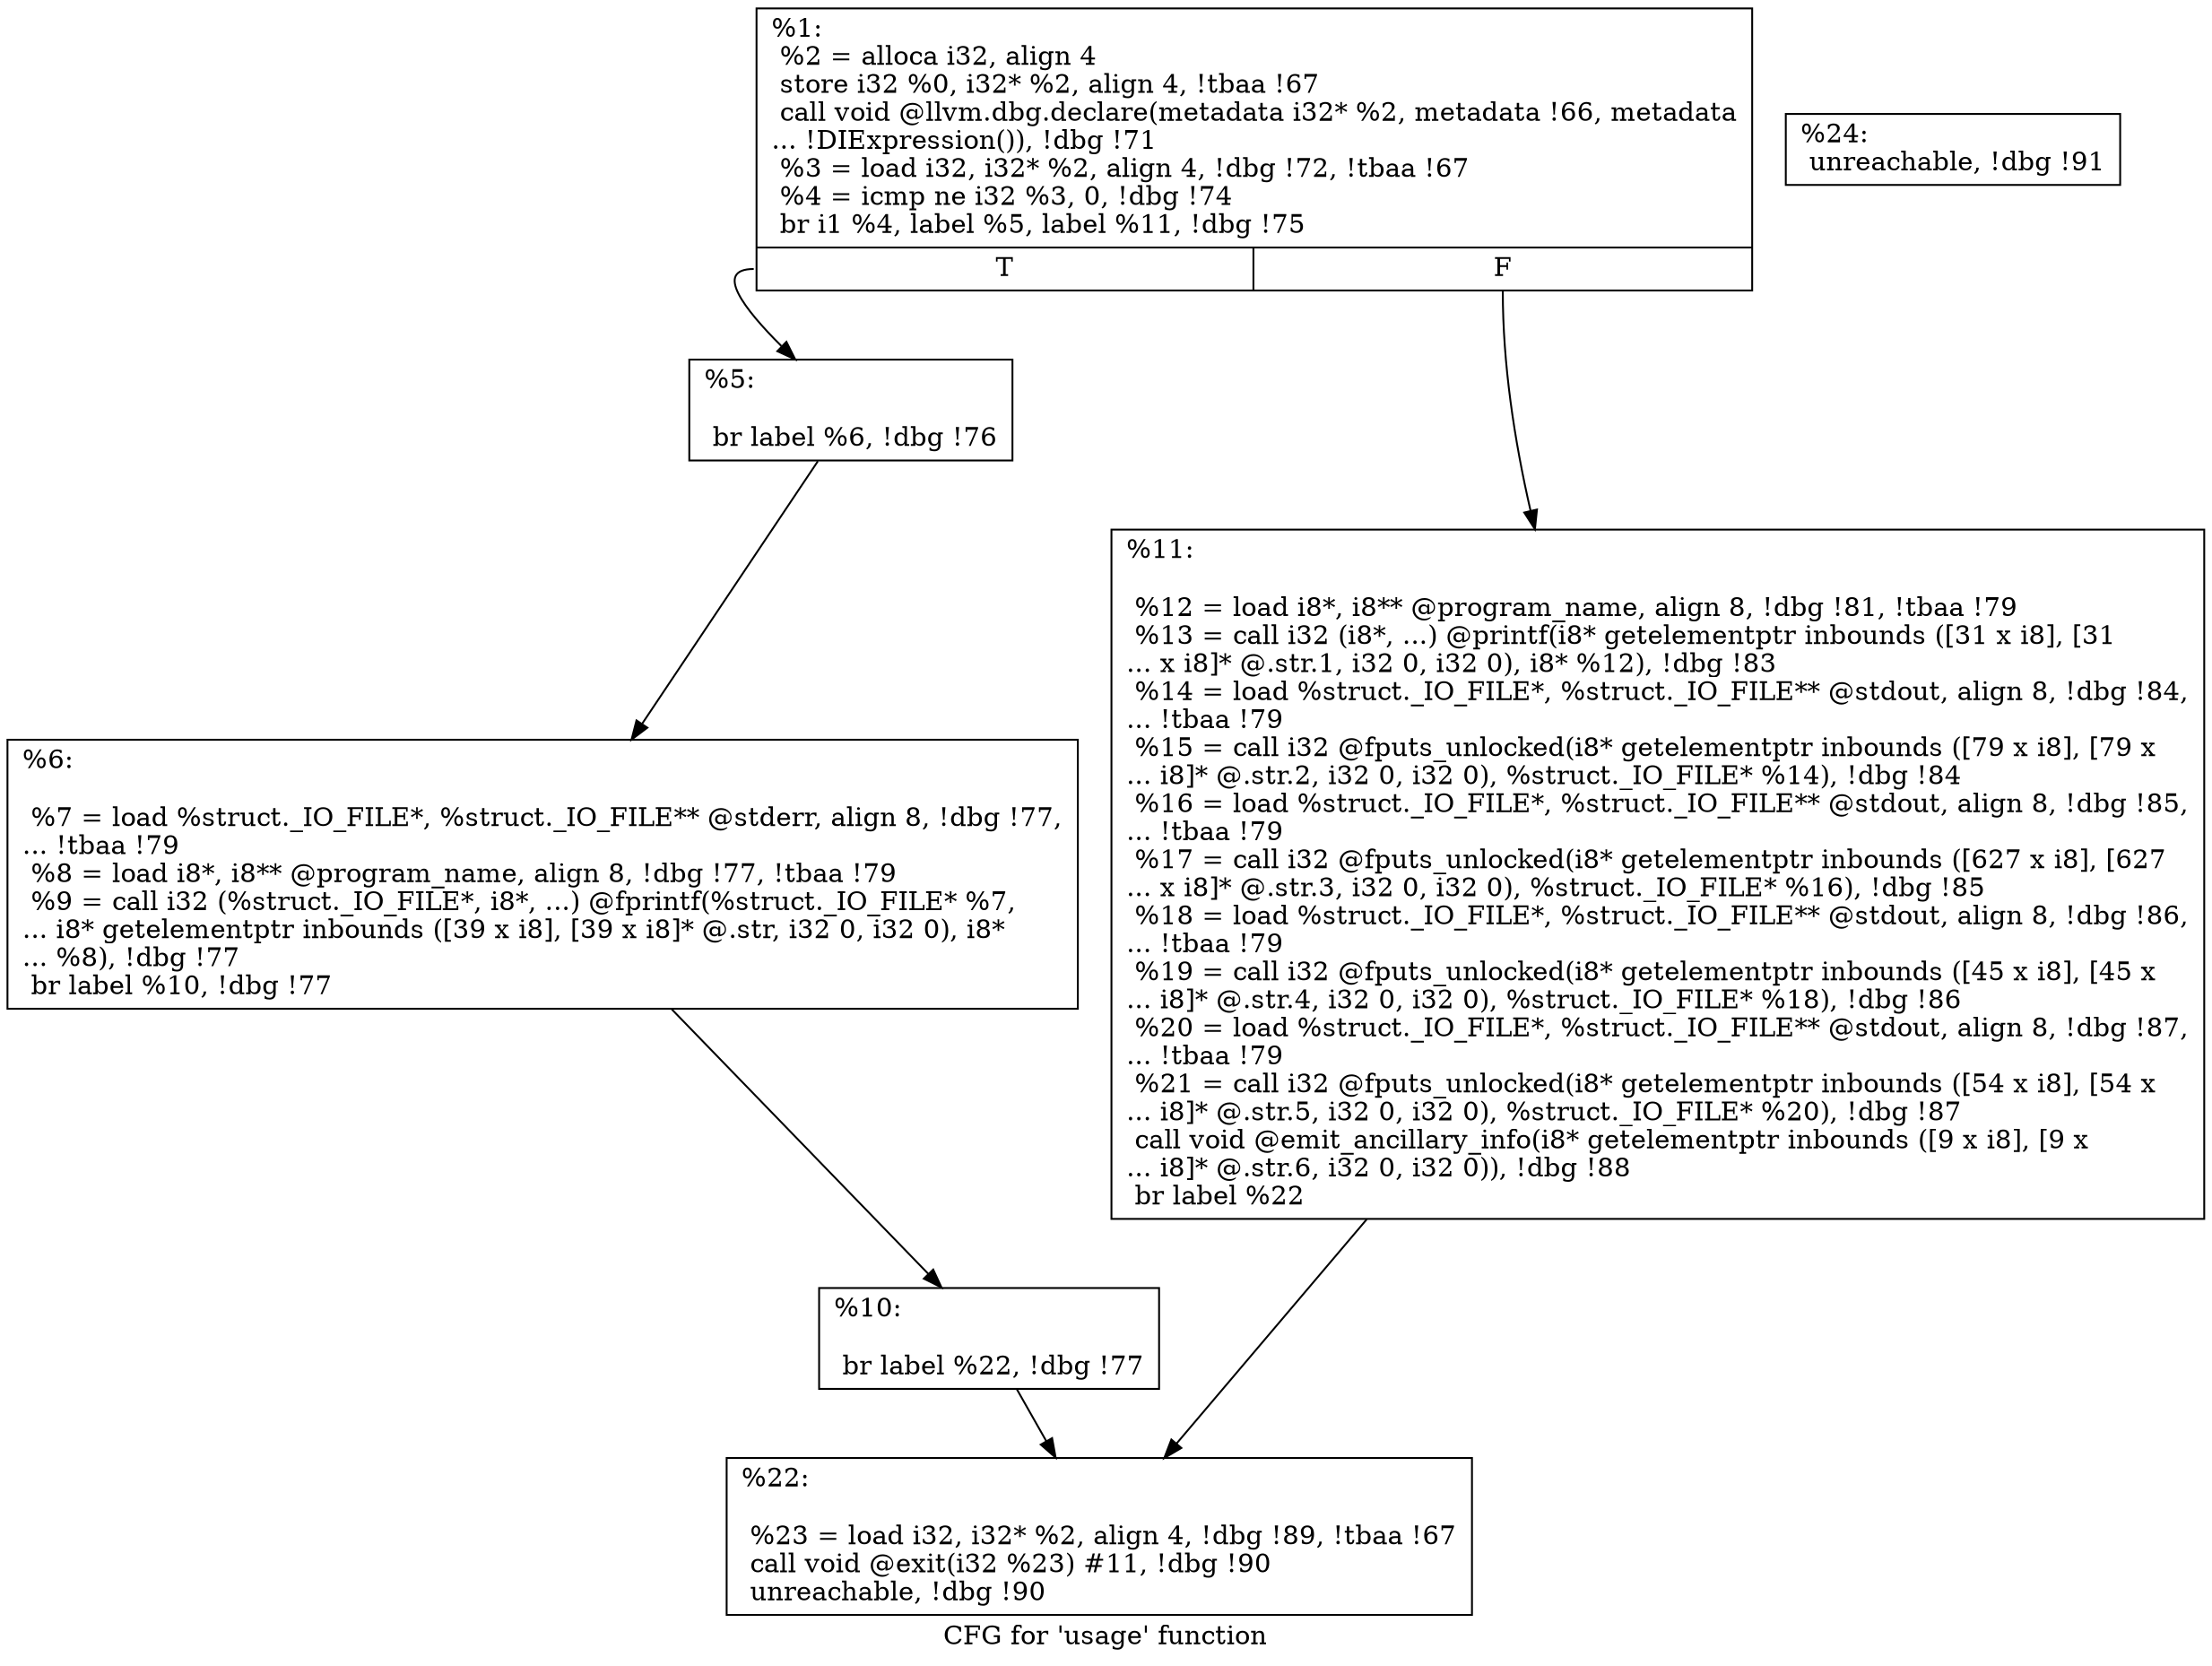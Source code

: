 digraph "CFG for 'usage' function" {
	label="CFG for 'usage' function";

	Node0xc17230 [shape=record,label="{%1:\l  %2 = alloca i32, align 4\l  store i32 %0, i32* %2, align 4, !tbaa !67\l  call void @llvm.dbg.declare(metadata i32* %2, metadata !66, metadata\l... !DIExpression()), !dbg !71\l  %3 = load i32, i32* %2, align 4, !dbg !72, !tbaa !67\l  %4 = icmp ne i32 %3, 0, !dbg !74\l  br i1 %4, label %5, label %11, !dbg !75\l|{<s0>T|<s1>F}}"];
	Node0xc17230:s0 -> Node0xc22f80;
	Node0xc17230:s1 -> Node0xc23070;
	Node0xc22f80 [shape=record,label="{%5:\l\l  br label %6, !dbg !76\l}"];
	Node0xc22f80 -> Node0xc22fd0;
	Node0xc22fd0 [shape=record,label="{%6:\l\l  %7 = load %struct._IO_FILE*, %struct._IO_FILE** @stderr, align 8, !dbg !77,\l... !tbaa !79\l  %8 = load i8*, i8** @program_name, align 8, !dbg !77, !tbaa !79\l  %9 = call i32 (%struct._IO_FILE*, i8*, ...) @fprintf(%struct._IO_FILE* %7,\l... i8* getelementptr inbounds ([39 x i8], [39 x i8]* @.str, i32 0, i32 0), i8*\l... %8), !dbg !77\l  br label %10, !dbg !77\l}"];
	Node0xc22fd0 -> Node0xc23020;
	Node0xc23020 [shape=record,label="{%10:\l\l  br label %22, !dbg !77\l}"];
	Node0xc23020 -> Node0xc230c0;
	Node0xc23070 [shape=record,label="{%11:\l\l  %12 = load i8*, i8** @program_name, align 8, !dbg !81, !tbaa !79\l  %13 = call i32 (i8*, ...) @printf(i8* getelementptr inbounds ([31 x i8], [31\l... x i8]* @.str.1, i32 0, i32 0), i8* %12), !dbg !83\l  %14 = load %struct._IO_FILE*, %struct._IO_FILE** @stdout, align 8, !dbg !84,\l... !tbaa !79\l  %15 = call i32 @fputs_unlocked(i8* getelementptr inbounds ([79 x i8], [79 x\l... i8]* @.str.2, i32 0, i32 0), %struct._IO_FILE* %14), !dbg !84\l  %16 = load %struct._IO_FILE*, %struct._IO_FILE** @stdout, align 8, !dbg !85,\l... !tbaa !79\l  %17 = call i32 @fputs_unlocked(i8* getelementptr inbounds ([627 x i8], [627\l... x i8]* @.str.3, i32 0, i32 0), %struct._IO_FILE* %16), !dbg !85\l  %18 = load %struct._IO_FILE*, %struct._IO_FILE** @stdout, align 8, !dbg !86,\l... !tbaa !79\l  %19 = call i32 @fputs_unlocked(i8* getelementptr inbounds ([45 x i8], [45 x\l... i8]* @.str.4, i32 0, i32 0), %struct._IO_FILE* %18), !dbg !86\l  %20 = load %struct._IO_FILE*, %struct._IO_FILE** @stdout, align 8, !dbg !87,\l... !tbaa !79\l  %21 = call i32 @fputs_unlocked(i8* getelementptr inbounds ([54 x i8], [54 x\l... i8]* @.str.5, i32 0, i32 0), %struct._IO_FILE* %20), !dbg !87\l  call void @emit_ancillary_info(i8* getelementptr inbounds ([9 x i8], [9 x\l... i8]* @.str.6, i32 0, i32 0)), !dbg !88\l  br label %22\l}"];
	Node0xc23070 -> Node0xc230c0;
	Node0xc230c0 [shape=record,label="{%22:\l\l  %23 = load i32, i32* %2, align 4, !dbg !89, !tbaa !67\l  call void @exit(i32 %23) #11, !dbg !90\l  unreachable, !dbg !90\l}"];
	Node0xc23110 [shape=record,label="{%24:                                                  \l  unreachable, !dbg !91\l}"];
}
